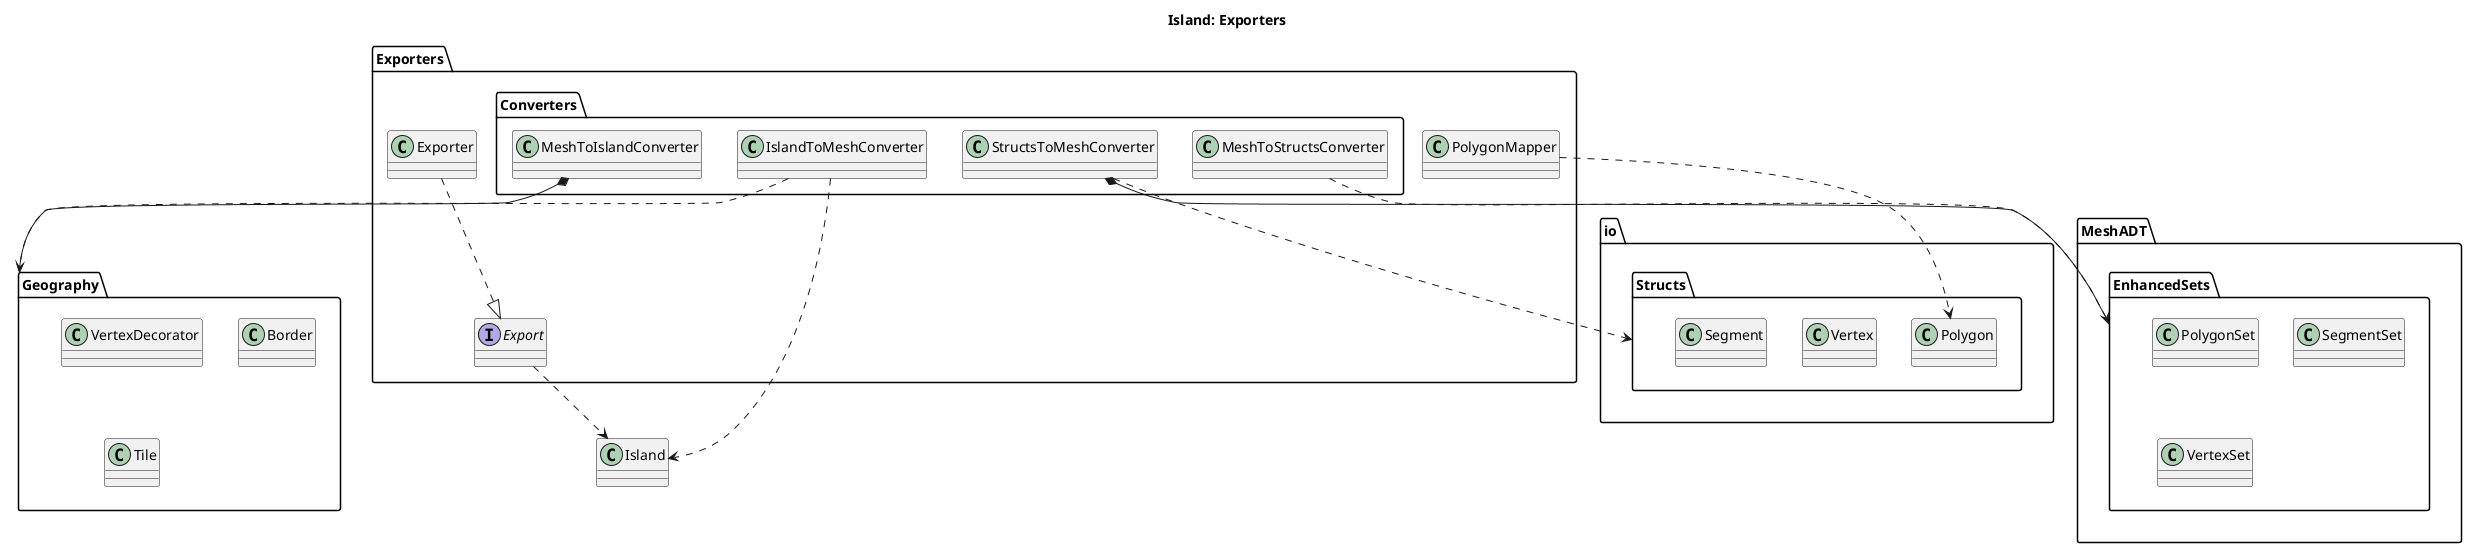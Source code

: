 @startuml

title Island: Exporters

package Geography {

  class VertexDecorator
  class Border
  class Tile

}

package Exporters {

  package Converters {
    class IslandToMeshConverter
    class MeshToIslandConverter
    class MeshToStructsConverter
    class StructsToMeshConverter
  }

  interface Export
  class Exporter
  class PolygonMapper

}

package MeshADT {

  package EnhancedSets {

    class PolygonSet
    class SegmentSet
    class VertexSet

  }

}

package io {

  package Structs {

    class Polygon
    class Vertex
    class Segment

  }

}

Exporters.Converters.MeshToIslandConverter *-down- Geography

Export ..> Island
Exporter ..|> Export

Exporters.Converters.IslandToMeshConverter .> Island
Exporters.Converters.IslandToMeshConverter ..> Geography

Exporters.Converters.MeshToStructsConverter ..> MeshADT.EnhancedSets

Exporters.Converters.StructsToMeshConverter *-- MeshADT.EnhancedSets
Exporters.Converters.StructsToMeshConverter ..> io.Structs

Exporters.PolygonMapper ..> io.Structs.Polygon

@enduml